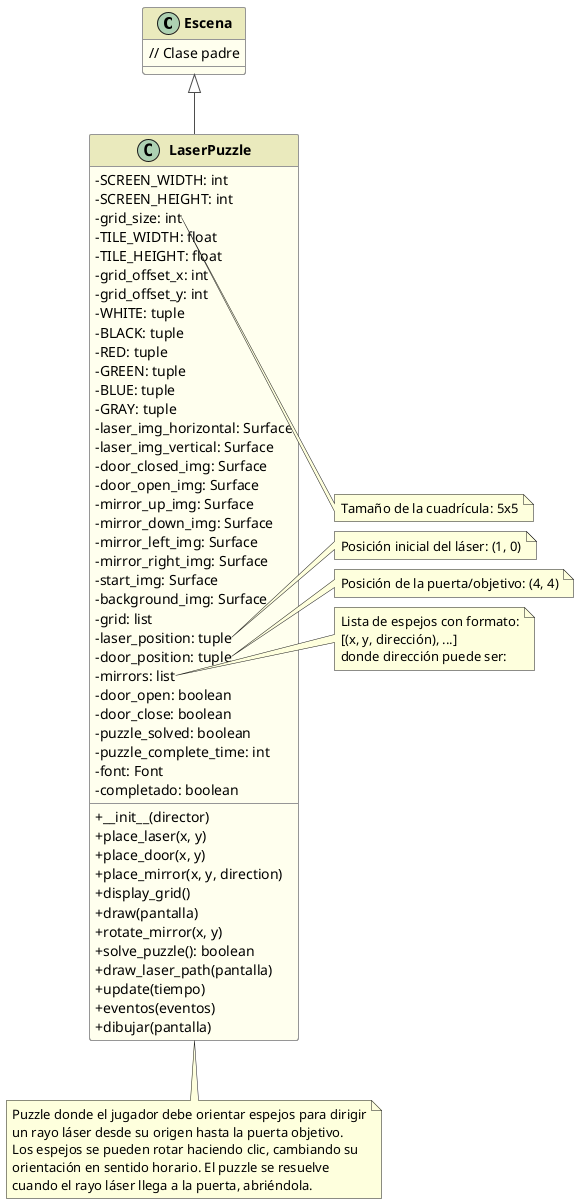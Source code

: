 @startuml LaserPuzzle

skinparam classAttributeIconSize 0
skinparam classFontStyle bold
skinparam classBackgroundColor #FFFFEE
skinparam classBorderColor #969696
skinparam arrowColor #4D4D4D
skinparam shadowing false
skinparam stereotypeCBackgroundColor #CCE6FF

skinparam class {
  FontColor #000000
  HeaderBackgroundColor #EAEABD
  BorderThickness 1
}

class Escena {
  // Clase padre
}

class LaserPuzzle {
  -SCREEN_WIDTH: int
  -SCREEN_HEIGHT: int
  -grid_size: int
  -TILE_WIDTH: float
  -TILE_HEIGHT: float
  -grid_offset_x: int
  -grid_offset_y: int
  -WHITE: tuple
  -BLACK: tuple
  -RED: tuple
  -GREEN: tuple
  -BLUE: tuple
  -GRAY: tuple
  -laser_img_horizontal: Surface
  -laser_img_vertical: Surface
  -door_closed_img: Surface
  -door_open_img: Surface
  -mirror_up_img: Surface
  -mirror_down_img: Surface
  -mirror_left_img: Surface
  -mirror_right_img: Surface
  -start_img: Surface
  -background_img: Surface
  -grid: list
  -laser_position: tuple
  -door_position: tuple
  -mirrors: list
  -door_open: boolean
  -door_close: boolean
  -puzzle_solved: boolean
  -puzzle_complete_time: int
  -font: Font
  -completado: boolean
  +__init__(director)
  +place_laser(x, y)
  +place_door(x, y)
  +place_mirror(x, y, direction)
  +display_grid()
  +draw(pantalla)
  +rotate_mirror(x, y)
  +solve_puzzle(): boolean
  +draw_laser_path(pantalla)
  +update(tiempo)
  +eventos(eventos)
  +dibujar(pantalla)
}

' Relaciones
Escena <|-- LaserPuzzle

note right of LaserPuzzle::grid_size
  Tamaño de la cuadrícula: 5x5
end note

note right of LaserPuzzle::laser_position
  Posición inicial del láser: (1, 0)
end note

note right of LaserPuzzle::door_position
  Posición de la puerta/objetivo: (4, 4)
end note

note right of LaserPuzzle::mirrors
  Lista de espejos con formato:
  [(x, y, dirección), ...]
  donde dirección puede ser:
  'up', 'down', 'left', 'right'
end note

note bottom of LaserPuzzle
  Puzzle donde el jugador debe orientar espejos para dirigir
  un rayo láser desde su origen hasta la puerta objetivo.
  Los espejos se pueden rotar haciendo clic, cambiando su
  orientación en sentido horario. El puzzle se resuelve
  cuando el rayo láser llega a la puerta, abriéndola.
end note

@enduml